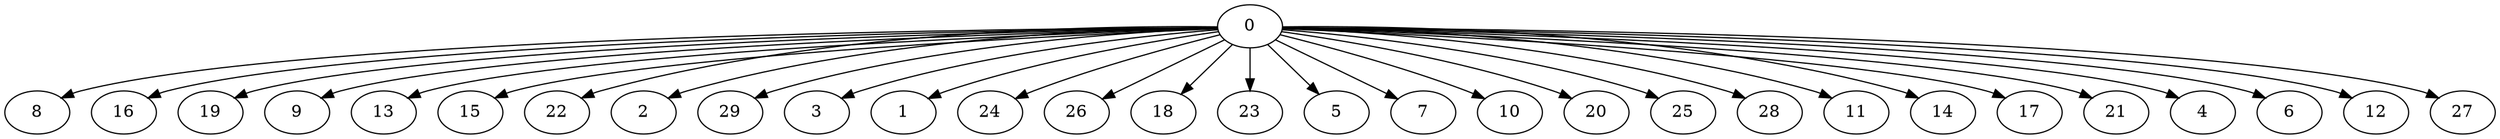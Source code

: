 digraph "Fork_Nodes_30_CCR_9.99_WeightType_Random#3" {
	graph ["Duplicate states"=0,
		GraphType=Fork,
		"Max states in OPEN"=0,
		Modes="120000ms; topo-ordered tasks, ; Pruning: task equivalence, fixed order ready list, ; F-value: ; Optimisation: best schedule length (\
SL) optimisation on equal, ",
		NumberOfTasks=30,
		"Pruned using list schedule length"=7096454,
		"States removed from OPEN"=0,
		TargetSystem="Homogeneous-4",
		"Time to schedule (ms)"=4667,
		"Total idle time"=98,
		"Total schedule length"=70,
		"Total sequential time"=164,
		"Total states created"=15124335
	];
	0	["Finish time"=3,
		Processor=0,
		"Start time"=0,
		Weight=3];
	8	["Finish time"=51,
		Processor=1,
		"Start time"=41,
		Weight=10];
	0 -> 8	[Weight=38];
	16	["Finish time"=60,
		Processor=2,
		"Start time"=50,
		Weight=10];
	0 -> 16	[Weight=47];
	19	["Finish time"=64,
		Processor=0,
		"Start time"=54,
		Weight=10];
	0 -> 19	[Weight=94];
	9	["Finish time"=31,
		Processor=3,
		"Start time"=22,
		Weight=9];
	0 -> 9	[Weight=19];
	13	["Finish time"=30,
		Processor=0,
		"Start time"=21,
		Weight=9];
	0 -> 13	[Weight=75];
	15	["Finish time"=63,
		Processor=3,
		"Start time"=54,
		Weight=9];
	0 -> 15	[Weight=47];
	22	["Finish time"=40,
		Processor=3,
		"Start time"=31,
		Weight=9];
	0 -> 22	[Weight=28];
	2	["Finish time"=54,
		Processor=3,
		"Start time"=46,
		Weight=8];
	0 -> 2	[Weight=38];
	29	["Finish time"=38,
		Processor=0,
		"Start time"=30,
		Weight=8];
	0 -> 29	[Weight=75];
	3	["Finish time"=10,
		Processor=0,
		"Start time"=3,
		Weight=7];
	0 -> 3	[Weight=66];
	1	["Finish time"=66,
		Processor=2,
		"Start time"=60,
		Weight=6];
	0 -> 1	[Weight=47];
	24	["Finish time"=46,
		Processor=3,
		"Start time"=40,
		Weight=6];
	0 -> 24	[Weight=28];
	26	["Finish time"=69,
		Processor=3,
		"Start time"=63,
		Weight=6];
	0 -> 26	[Weight=47];
	18	["Finish time"=49,
		Processor=0,
		"Start time"=44,
		Weight=5];
	0 -> 18	[Weight=85];
	23	["Finish time"=27,
		Processor=2,
		"Start time"=22,
		Weight=5];
	0 -> 23	[Weight=19];
	5	["Finish time"=14,
		Processor=0,
		"Start time"=10,
		Weight=4];
	0 -> 5	[Weight=66];
	7	["Finish time"=45,
		Processor=2,
		"Start time"=41,
		Weight=4];
	0 -> 7	[Weight=38];
	10	["Finish time"=18,
		Processor=0,
		"Start time"=14,
		Weight=4];
	0 -> 10	[Weight=66];
	20	["Finish time"=42,
		Processor=0,
		"Start time"=38,
		Weight=4];
	0 -> 20	[Weight=75];
	25	["Finish time"=70,
		Processor=2,
		"Start time"=66,
		Weight=4];
	0 -> 25	[Weight=47];
	28	["Finish time"=49,
		Processor=2,
		"Start time"=45,
		Weight=4];
	0 -> 28	[Weight=38];
	11	["Finish time"=52,
		Processor=0,
		"Start time"=49,
		Weight=3];
	0 -> 11	[Weight=85];
	14	["Finish time"=67,
		Processor=0,
		"Start time"=64,
		Weight=3];
	0 -> 14	[Weight=94];
	17	["Finish time"=70,
		Processor=0,
		"Start time"=67,
		Weight=3];
	0 -> 17	[Weight=94];
	21	["Finish time"=21,
		Processor=0,
		"Start time"=18,
		Weight=3];
	0 -> 21	[Weight=66];
	4	["Finish time"=53,
		Processor=1,
		"Start time"=51,
		Weight=2];
	0 -> 4	[Weight=38];
	6	["Finish time"=54,
		Processor=0,
		"Start time"=52,
		Weight=2];
	0 -> 6	[Weight=85];
	12	["Finish time"=44,
		Processor=0,
		"Start time"=42,
		Weight=2];
	0 -> 12	[Weight=75];
	27	["Finish time"=29,
		Processor=2,
		"Start time"=27,
		Weight=2];
	0 -> 27	[Weight=19];
}
